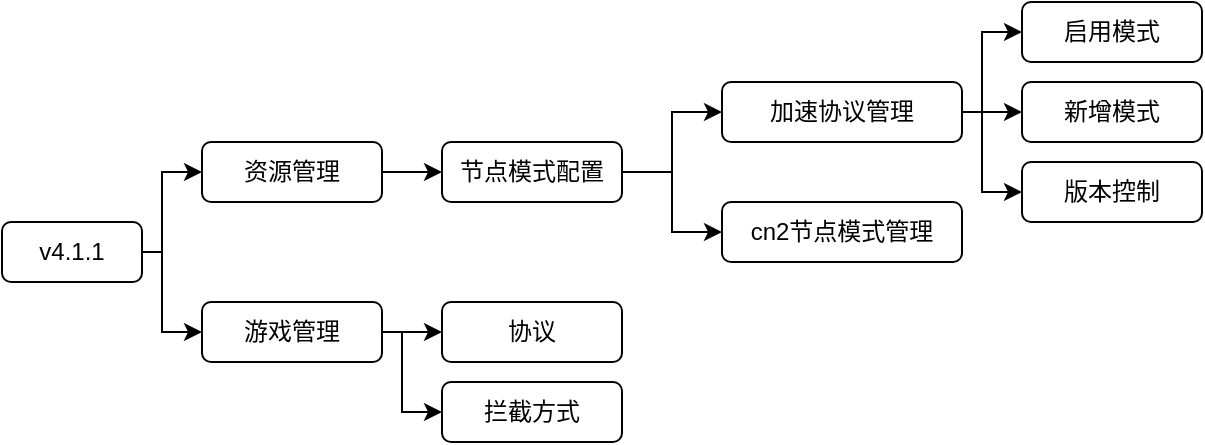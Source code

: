 <mxfile version="14.5.10" type="github">
  <diagram id="H9GklrxbADEHMJYvMhnR" name="Page-1">
    <mxGraphModel dx="1422" dy="762" grid="1" gridSize="10" guides="1" tooltips="1" connect="1" arrows="1" fold="1" page="1" pageScale="1" pageWidth="827" pageHeight="1169" math="0" shadow="0">
      <root>
        <mxCell id="0" />
        <mxCell id="1" parent="0" />
        <mxCell id="JVD4vT71xOzBzeEMeKkR-3" value="" style="edgeStyle=orthogonalEdgeStyle;rounded=0;orthogonalLoop=1;jettySize=auto;html=1;" edge="1" parent="1" source="JVD4vT71xOzBzeEMeKkR-1" target="JVD4vT71xOzBzeEMeKkR-2">
          <mxGeometry relative="1" as="geometry" />
        </mxCell>
        <mxCell id="JVD4vT71xOzBzeEMeKkR-1" value="资源管理" style="rounded=1;whiteSpace=wrap;html=1;" vertex="1" parent="1">
          <mxGeometry x="140" y="220" width="90" height="30" as="geometry" />
        </mxCell>
        <mxCell id="JVD4vT71xOzBzeEMeKkR-9" style="edgeStyle=orthogonalEdgeStyle;rounded=0;orthogonalLoop=1;jettySize=auto;html=1;exitX=1;exitY=0.5;exitDx=0;exitDy=0;entryX=0;entryY=0.5;entryDx=0;entryDy=0;" edge="1" parent="1" source="JVD4vT71xOzBzeEMeKkR-2" target="JVD4vT71xOzBzeEMeKkR-6">
          <mxGeometry relative="1" as="geometry" />
        </mxCell>
        <mxCell id="JVD4vT71xOzBzeEMeKkR-10" style="edgeStyle=orthogonalEdgeStyle;rounded=0;orthogonalLoop=1;jettySize=auto;html=1;exitX=1;exitY=0.25;exitDx=0;exitDy=0;entryX=0;entryY=0.5;entryDx=0;entryDy=0;" edge="1" parent="1" source="JVD4vT71xOzBzeEMeKkR-2" target="JVD4vT71xOzBzeEMeKkR-5">
          <mxGeometry relative="1" as="geometry">
            <Array as="points">
              <mxPoint x="350" y="235" />
              <mxPoint x="375" y="235" />
              <mxPoint x="375" y="205" />
            </Array>
          </mxGeometry>
        </mxCell>
        <mxCell id="JVD4vT71xOzBzeEMeKkR-2" value="节点模式配置" style="rounded=1;whiteSpace=wrap;html=1;" vertex="1" parent="1">
          <mxGeometry x="260" y="220" width="90" height="30" as="geometry" />
        </mxCell>
        <mxCell id="JVD4vT71xOzBzeEMeKkR-16" style="edgeStyle=orthogonalEdgeStyle;rounded=0;orthogonalLoop=1;jettySize=auto;html=1;exitX=1;exitY=0.5;exitDx=0;exitDy=0;entryX=0;entryY=0.5;entryDx=0;entryDy=0;" edge="1" parent="1" source="JVD4vT71xOzBzeEMeKkR-5" target="JVD4vT71xOzBzeEMeKkR-12">
          <mxGeometry relative="1" as="geometry" />
        </mxCell>
        <mxCell id="JVD4vT71xOzBzeEMeKkR-17" style="edgeStyle=orthogonalEdgeStyle;rounded=0;orthogonalLoop=1;jettySize=auto;html=1;exitX=1;exitY=0.5;exitDx=0;exitDy=0;entryX=0;entryY=0.5;entryDx=0;entryDy=0;" edge="1" parent="1" source="JVD4vT71xOzBzeEMeKkR-5" target="JVD4vT71xOzBzeEMeKkR-11">
          <mxGeometry relative="1" as="geometry">
            <Array as="points">
              <mxPoint x="530" y="205" />
              <mxPoint x="530" y="165" />
            </Array>
          </mxGeometry>
        </mxCell>
        <mxCell id="JVD4vT71xOzBzeEMeKkR-18" style="edgeStyle=orthogonalEdgeStyle;rounded=0;orthogonalLoop=1;jettySize=auto;html=1;exitX=1;exitY=0.5;exitDx=0;exitDy=0;entryX=0;entryY=0.5;entryDx=0;entryDy=0;" edge="1" parent="1" source="JVD4vT71xOzBzeEMeKkR-5" target="JVD4vT71xOzBzeEMeKkR-13">
          <mxGeometry relative="1" as="geometry">
            <Array as="points">
              <mxPoint x="530" y="205" />
              <mxPoint x="530" y="245" />
            </Array>
          </mxGeometry>
        </mxCell>
        <mxCell id="JVD4vT71xOzBzeEMeKkR-5" value="加速协议管理" style="rounded=1;whiteSpace=wrap;html=1;" vertex="1" parent="1">
          <mxGeometry x="400" y="190" width="120" height="30" as="geometry" />
        </mxCell>
        <mxCell id="JVD4vT71xOzBzeEMeKkR-6" value="cn2节点模式管理" style="rounded=1;whiteSpace=wrap;html=1;" vertex="1" parent="1">
          <mxGeometry x="400" y="250" width="120" height="30" as="geometry" />
        </mxCell>
        <mxCell id="JVD4vT71xOzBzeEMeKkR-11" value="启用模式" style="rounded=1;whiteSpace=wrap;html=1;" vertex="1" parent="1">
          <mxGeometry x="550" y="150" width="90" height="30" as="geometry" />
        </mxCell>
        <mxCell id="JVD4vT71xOzBzeEMeKkR-12" value="新增模式" style="rounded=1;whiteSpace=wrap;html=1;" vertex="1" parent="1">
          <mxGeometry x="550" y="190" width="90" height="30" as="geometry" />
        </mxCell>
        <mxCell id="JVD4vT71xOzBzeEMeKkR-13" value="版本控制" style="rounded=1;whiteSpace=wrap;html=1;" vertex="1" parent="1">
          <mxGeometry x="550" y="230" width="90" height="30" as="geometry" />
        </mxCell>
        <mxCell id="JVD4vT71xOzBzeEMeKkR-22" style="edgeStyle=orthogonalEdgeStyle;rounded=0;orthogonalLoop=1;jettySize=auto;html=1;exitX=1;exitY=0.5;exitDx=0;exitDy=0;entryX=0;entryY=0.5;entryDx=0;entryDy=0;" edge="1" parent="1" source="JVD4vT71xOzBzeEMeKkR-19" target="JVD4vT71xOzBzeEMeKkR-20">
          <mxGeometry relative="1" as="geometry" />
        </mxCell>
        <mxCell id="JVD4vT71xOzBzeEMeKkR-23" style="edgeStyle=orthogonalEdgeStyle;rounded=0;orthogonalLoop=1;jettySize=auto;html=1;exitX=1;exitY=0.5;exitDx=0;exitDy=0;entryX=0;entryY=0.5;entryDx=0;entryDy=0;" edge="1" parent="1" source="JVD4vT71xOzBzeEMeKkR-19" target="JVD4vT71xOzBzeEMeKkR-21">
          <mxGeometry relative="1" as="geometry">
            <Array as="points">
              <mxPoint x="240" y="315" />
              <mxPoint x="240" y="355" />
            </Array>
          </mxGeometry>
        </mxCell>
        <mxCell id="JVD4vT71xOzBzeEMeKkR-19" value="游戏管理" style="rounded=1;whiteSpace=wrap;html=1;" vertex="1" parent="1">
          <mxGeometry x="140" y="300" width="90" height="30" as="geometry" />
        </mxCell>
        <mxCell id="JVD4vT71xOzBzeEMeKkR-20" value="协议" style="rounded=1;whiteSpace=wrap;html=1;" vertex="1" parent="1">
          <mxGeometry x="260" y="300" width="90" height="30" as="geometry" />
        </mxCell>
        <mxCell id="JVD4vT71xOzBzeEMeKkR-21" value="拦截方式" style="rounded=1;whiteSpace=wrap;html=1;" vertex="1" parent="1">
          <mxGeometry x="260" y="340" width="90" height="30" as="geometry" />
        </mxCell>
        <mxCell id="JVD4vT71xOzBzeEMeKkR-25" style="edgeStyle=orthogonalEdgeStyle;rounded=0;orthogonalLoop=1;jettySize=auto;html=1;exitX=1;exitY=0.5;exitDx=0;exitDy=0;entryX=0;entryY=0.5;entryDx=0;entryDy=0;" edge="1" parent="1" source="JVD4vT71xOzBzeEMeKkR-24" target="JVD4vT71xOzBzeEMeKkR-1">
          <mxGeometry relative="1" as="geometry">
            <Array as="points">
              <mxPoint x="120" y="275" />
              <mxPoint x="120" y="235" />
            </Array>
          </mxGeometry>
        </mxCell>
        <mxCell id="JVD4vT71xOzBzeEMeKkR-26" style="edgeStyle=orthogonalEdgeStyle;rounded=0;orthogonalLoop=1;jettySize=auto;html=1;exitX=1;exitY=0.5;exitDx=0;exitDy=0;entryX=0;entryY=0.5;entryDx=0;entryDy=0;" edge="1" parent="1" source="JVD4vT71xOzBzeEMeKkR-24" target="JVD4vT71xOzBzeEMeKkR-19">
          <mxGeometry relative="1" as="geometry">
            <Array as="points">
              <mxPoint x="120" y="275" />
              <mxPoint x="120" y="315" />
            </Array>
          </mxGeometry>
        </mxCell>
        <mxCell id="JVD4vT71xOzBzeEMeKkR-24" value="v4.1.1" style="rounded=1;whiteSpace=wrap;html=1;" vertex="1" parent="1">
          <mxGeometry x="40" y="260" width="70" height="30" as="geometry" />
        </mxCell>
      </root>
    </mxGraphModel>
  </diagram>
</mxfile>
